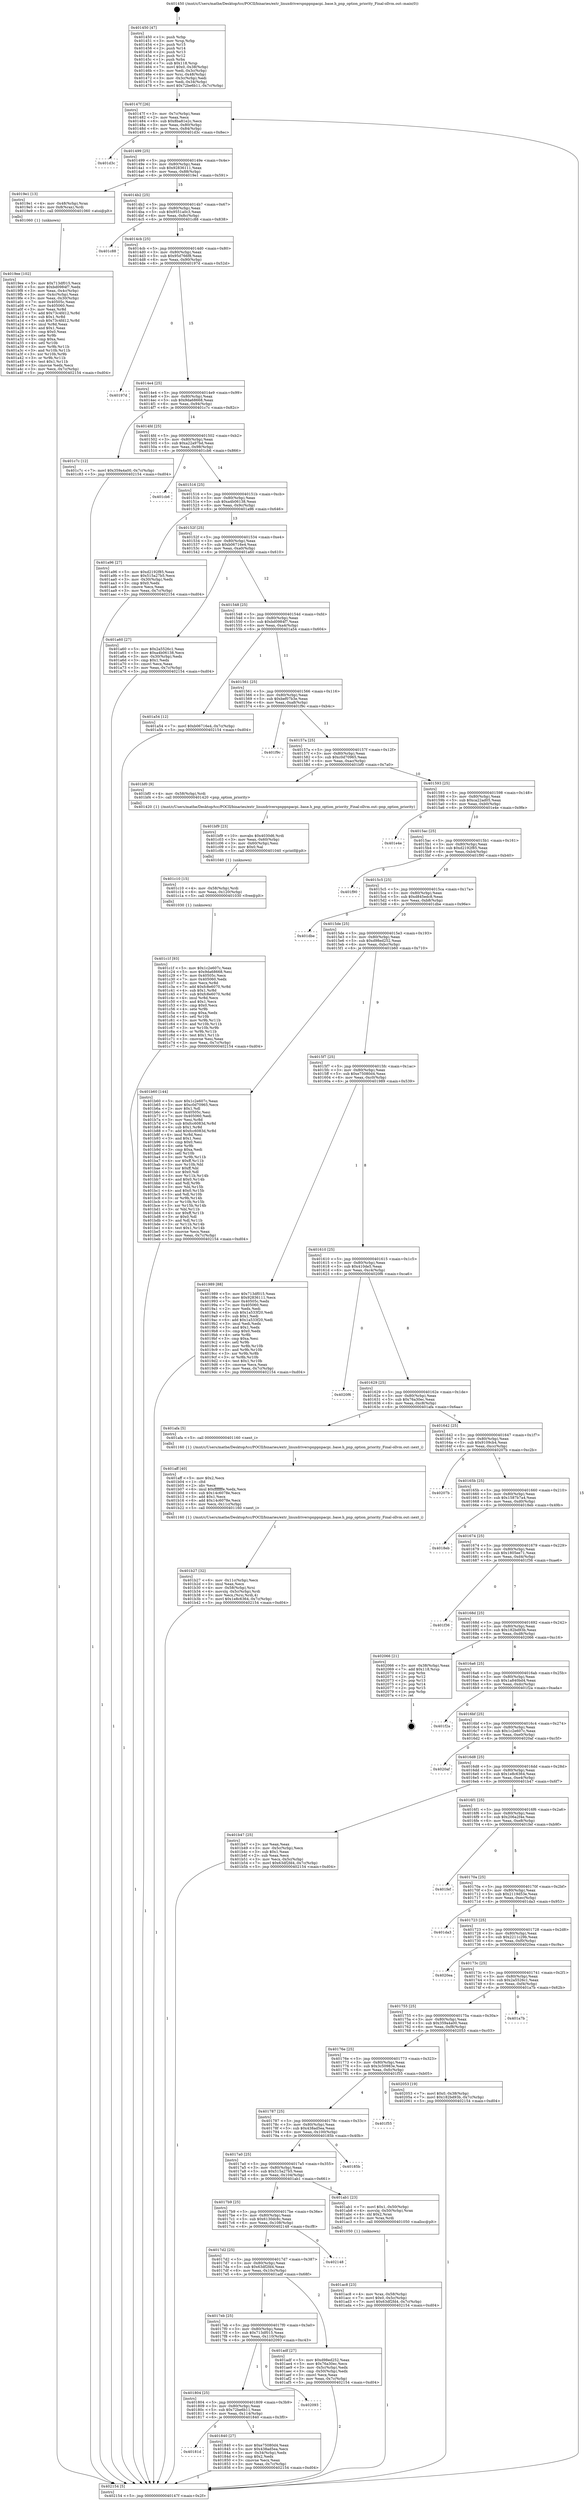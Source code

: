 digraph "0x401450" {
  label = "0x401450 (/mnt/c/Users/mathe/Desktop/tcc/POCII/binaries/extr_linuxdriverspnppnpacpi..base.h_pnp_option_priority_Final-ollvm.out::main(0))"
  labelloc = "t"
  node[shape=record]

  Entry [label="",width=0.3,height=0.3,shape=circle,fillcolor=black,style=filled]
  "0x40147f" [label="{
     0x40147f [26]\l
     | [instrs]\l
     &nbsp;&nbsp;0x40147f \<+3\>: mov -0x7c(%rbp),%eax\l
     &nbsp;&nbsp;0x401482 \<+2\>: mov %eax,%ecx\l
     &nbsp;&nbsp;0x401484 \<+6\>: sub $0x8ba81e2c,%ecx\l
     &nbsp;&nbsp;0x40148a \<+3\>: mov %eax,-0x80(%rbp)\l
     &nbsp;&nbsp;0x40148d \<+6\>: mov %ecx,-0x84(%rbp)\l
     &nbsp;&nbsp;0x401493 \<+6\>: je 0000000000401d3c \<main+0x8ec\>\l
  }"]
  "0x401d3c" [label="{
     0x401d3c\l
  }", style=dashed]
  "0x401499" [label="{
     0x401499 [25]\l
     | [instrs]\l
     &nbsp;&nbsp;0x401499 \<+5\>: jmp 000000000040149e \<main+0x4e\>\l
     &nbsp;&nbsp;0x40149e \<+3\>: mov -0x80(%rbp),%eax\l
     &nbsp;&nbsp;0x4014a1 \<+5\>: sub $0x92836111,%eax\l
     &nbsp;&nbsp;0x4014a6 \<+6\>: mov %eax,-0x88(%rbp)\l
     &nbsp;&nbsp;0x4014ac \<+6\>: je 00000000004019e1 \<main+0x591\>\l
  }"]
  Exit [label="",width=0.3,height=0.3,shape=circle,fillcolor=black,style=filled,peripheries=2]
  "0x4019e1" [label="{
     0x4019e1 [13]\l
     | [instrs]\l
     &nbsp;&nbsp;0x4019e1 \<+4\>: mov -0x48(%rbp),%rax\l
     &nbsp;&nbsp;0x4019e5 \<+4\>: mov 0x8(%rax),%rdi\l
     &nbsp;&nbsp;0x4019e9 \<+5\>: call 0000000000401060 \<atoi@plt\>\l
     | [calls]\l
     &nbsp;&nbsp;0x401060 \{1\} (unknown)\l
  }"]
  "0x4014b2" [label="{
     0x4014b2 [25]\l
     | [instrs]\l
     &nbsp;&nbsp;0x4014b2 \<+5\>: jmp 00000000004014b7 \<main+0x67\>\l
     &nbsp;&nbsp;0x4014b7 \<+3\>: mov -0x80(%rbp),%eax\l
     &nbsp;&nbsp;0x4014ba \<+5\>: sub $0x9551a0c3,%eax\l
     &nbsp;&nbsp;0x4014bf \<+6\>: mov %eax,-0x8c(%rbp)\l
     &nbsp;&nbsp;0x4014c5 \<+6\>: je 0000000000401c88 \<main+0x838\>\l
  }"]
  "0x401c1f" [label="{
     0x401c1f [93]\l
     | [instrs]\l
     &nbsp;&nbsp;0x401c1f \<+5\>: mov $0x1c2e607c,%eax\l
     &nbsp;&nbsp;0x401c24 \<+5\>: mov $0x9da68668,%esi\l
     &nbsp;&nbsp;0x401c29 \<+7\>: mov 0x40505c,%ecx\l
     &nbsp;&nbsp;0x401c30 \<+7\>: mov 0x405060,%edx\l
     &nbsp;&nbsp;0x401c37 \<+3\>: mov %ecx,%r8d\l
     &nbsp;&nbsp;0x401c3a \<+7\>: add $0xfc8e6070,%r8d\l
     &nbsp;&nbsp;0x401c41 \<+4\>: sub $0x1,%r8d\l
     &nbsp;&nbsp;0x401c45 \<+7\>: sub $0xfc8e6070,%r8d\l
     &nbsp;&nbsp;0x401c4c \<+4\>: imul %r8d,%ecx\l
     &nbsp;&nbsp;0x401c50 \<+3\>: and $0x1,%ecx\l
     &nbsp;&nbsp;0x401c53 \<+3\>: cmp $0x0,%ecx\l
     &nbsp;&nbsp;0x401c56 \<+4\>: sete %r9b\l
     &nbsp;&nbsp;0x401c5a \<+3\>: cmp $0xa,%edx\l
     &nbsp;&nbsp;0x401c5d \<+4\>: setl %r10b\l
     &nbsp;&nbsp;0x401c61 \<+3\>: mov %r9b,%r11b\l
     &nbsp;&nbsp;0x401c64 \<+3\>: and %r10b,%r11b\l
     &nbsp;&nbsp;0x401c67 \<+3\>: xor %r10b,%r9b\l
     &nbsp;&nbsp;0x401c6a \<+3\>: or %r9b,%r11b\l
     &nbsp;&nbsp;0x401c6d \<+4\>: test $0x1,%r11b\l
     &nbsp;&nbsp;0x401c71 \<+3\>: cmovne %esi,%eax\l
     &nbsp;&nbsp;0x401c74 \<+3\>: mov %eax,-0x7c(%rbp)\l
     &nbsp;&nbsp;0x401c77 \<+5\>: jmp 0000000000402154 \<main+0xd04\>\l
  }"]
  "0x401c88" [label="{
     0x401c88\l
  }", style=dashed]
  "0x4014cb" [label="{
     0x4014cb [25]\l
     | [instrs]\l
     &nbsp;&nbsp;0x4014cb \<+5\>: jmp 00000000004014d0 \<main+0x80\>\l
     &nbsp;&nbsp;0x4014d0 \<+3\>: mov -0x80(%rbp),%eax\l
     &nbsp;&nbsp;0x4014d3 \<+5\>: sub $0x95d766f8,%eax\l
     &nbsp;&nbsp;0x4014d8 \<+6\>: mov %eax,-0x90(%rbp)\l
     &nbsp;&nbsp;0x4014de \<+6\>: je 000000000040197d \<main+0x52d\>\l
  }"]
  "0x401c10" [label="{
     0x401c10 [15]\l
     | [instrs]\l
     &nbsp;&nbsp;0x401c10 \<+4\>: mov -0x58(%rbp),%rdi\l
     &nbsp;&nbsp;0x401c14 \<+6\>: mov %eax,-0x120(%rbp)\l
     &nbsp;&nbsp;0x401c1a \<+5\>: call 0000000000401030 \<free@plt\>\l
     | [calls]\l
     &nbsp;&nbsp;0x401030 \{1\} (unknown)\l
  }"]
  "0x40197d" [label="{
     0x40197d\l
  }", style=dashed]
  "0x4014e4" [label="{
     0x4014e4 [25]\l
     | [instrs]\l
     &nbsp;&nbsp;0x4014e4 \<+5\>: jmp 00000000004014e9 \<main+0x99\>\l
     &nbsp;&nbsp;0x4014e9 \<+3\>: mov -0x80(%rbp),%eax\l
     &nbsp;&nbsp;0x4014ec \<+5\>: sub $0x9da68668,%eax\l
     &nbsp;&nbsp;0x4014f1 \<+6\>: mov %eax,-0x94(%rbp)\l
     &nbsp;&nbsp;0x4014f7 \<+6\>: je 0000000000401c7c \<main+0x82c\>\l
  }"]
  "0x401bf9" [label="{
     0x401bf9 [23]\l
     | [instrs]\l
     &nbsp;&nbsp;0x401bf9 \<+10\>: movabs $0x4030d6,%rdi\l
     &nbsp;&nbsp;0x401c03 \<+3\>: mov %eax,-0x60(%rbp)\l
     &nbsp;&nbsp;0x401c06 \<+3\>: mov -0x60(%rbp),%esi\l
     &nbsp;&nbsp;0x401c09 \<+2\>: mov $0x0,%al\l
     &nbsp;&nbsp;0x401c0b \<+5\>: call 0000000000401040 \<printf@plt\>\l
     | [calls]\l
     &nbsp;&nbsp;0x401040 \{1\} (unknown)\l
  }"]
  "0x401c7c" [label="{
     0x401c7c [12]\l
     | [instrs]\l
     &nbsp;&nbsp;0x401c7c \<+7\>: movl $0x359a4a00,-0x7c(%rbp)\l
     &nbsp;&nbsp;0x401c83 \<+5\>: jmp 0000000000402154 \<main+0xd04\>\l
  }"]
  "0x4014fd" [label="{
     0x4014fd [25]\l
     | [instrs]\l
     &nbsp;&nbsp;0x4014fd \<+5\>: jmp 0000000000401502 \<main+0xb2\>\l
     &nbsp;&nbsp;0x401502 \<+3\>: mov -0x80(%rbp),%eax\l
     &nbsp;&nbsp;0x401505 \<+5\>: sub $0xa22a97bd,%eax\l
     &nbsp;&nbsp;0x40150a \<+6\>: mov %eax,-0x98(%rbp)\l
     &nbsp;&nbsp;0x401510 \<+6\>: je 0000000000401cb6 \<main+0x866\>\l
  }"]
  "0x401b27" [label="{
     0x401b27 [32]\l
     | [instrs]\l
     &nbsp;&nbsp;0x401b27 \<+6\>: mov -0x11c(%rbp),%ecx\l
     &nbsp;&nbsp;0x401b2d \<+3\>: imul %eax,%ecx\l
     &nbsp;&nbsp;0x401b30 \<+4\>: mov -0x58(%rbp),%rsi\l
     &nbsp;&nbsp;0x401b34 \<+4\>: movslq -0x5c(%rbp),%rdi\l
     &nbsp;&nbsp;0x401b38 \<+3\>: mov %ecx,(%rsi,%rdi,4)\l
     &nbsp;&nbsp;0x401b3b \<+7\>: movl $0x1e8c6364,-0x7c(%rbp)\l
     &nbsp;&nbsp;0x401b42 \<+5\>: jmp 0000000000402154 \<main+0xd04\>\l
  }"]
  "0x401cb6" [label="{
     0x401cb6\l
  }", style=dashed]
  "0x401516" [label="{
     0x401516 [25]\l
     | [instrs]\l
     &nbsp;&nbsp;0x401516 \<+5\>: jmp 000000000040151b \<main+0xcb\>\l
     &nbsp;&nbsp;0x40151b \<+3\>: mov -0x80(%rbp),%eax\l
     &nbsp;&nbsp;0x40151e \<+5\>: sub $0xa4b06138,%eax\l
     &nbsp;&nbsp;0x401523 \<+6\>: mov %eax,-0x9c(%rbp)\l
     &nbsp;&nbsp;0x401529 \<+6\>: je 0000000000401a96 \<main+0x646\>\l
  }"]
  "0x401aff" [label="{
     0x401aff [40]\l
     | [instrs]\l
     &nbsp;&nbsp;0x401aff \<+5\>: mov $0x2,%ecx\l
     &nbsp;&nbsp;0x401b04 \<+1\>: cltd\l
     &nbsp;&nbsp;0x401b05 \<+2\>: idiv %ecx\l
     &nbsp;&nbsp;0x401b07 \<+6\>: imul $0xfffffffe,%edx,%ecx\l
     &nbsp;&nbsp;0x401b0d \<+6\>: sub $0x14c6078e,%ecx\l
     &nbsp;&nbsp;0x401b13 \<+3\>: add $0x1,%ecx\l
     &nbsp;&nbsp;0x401b16 \<+6\>: add $0x14c6078e,%ecx\l
     &nbsp;&nbsp;0x401b1c \<+6\>: mov %ecx,-0x11c(%rbp)\l
     &nbsp;&nbsp;0x401b22 \<+5\>: call 0000000000401160 \<next_i\>\l
     | [calls]\l
     &nbsp;&nbsp;0x401160 \{1\} (/mnt/c/Users/mathe/Desktop/tcc/POCII/binaries/extr_linuxdriverspnppnpacpi..base.h_pnp_option_priority_Final-ollvm.out::next_i)\l
  }"]
  "0x401a96" [label="{
     0x401a96 [27]\l
     | [instrs]\l
     &nbsp;&nbsp;0x401a96 \<+5\>: mov $0xd2192f85,%eax\l
     &nbsp;&nbsp;0x401a9b \<+5\>: mov $0x515a27b5,%ecx\l
     &nbsp;&nbsp;0x401aa0 \<+3\>: mov -0x30(%rbp),%edx\l
     &nbsp;&nbsp;0x401aa3 \<+3\>: cmp $0x0,%edx\l
     &nbsp;&nbsp;0x401aa6 \<+3\>: cmove %ecx,%eax\l
     &nbsp;&nbsp;0x401aa9 \<+3\>: mov %eax,-0x7c(%rbp)\l
     &nbsp;&nbsp;0x401aac \<+5\>: jmp 0000000000402154 \<main+0xd04\>\l
  }"]
  "0x40152f" [label="{
     0x40152f [25]\l
     | [instrs]\l
     &nbsp;&nbsp;0x40152f \<+5\>: jmp 0000000000401534 \<main+0xe4\>\l
     &nbsp;&nbsp;0x401534 \<+3\>: mov -0x80(%rbp),%eax\l
     &nbsp;&nbsp;0x401537 \<+5\>: sub $0xb06716e4,%eax\l
     &nbsp;&nbsp;0x40153c \<+6\>: mov %eax,-0xa0(%rbp)\l
     &nbsp;&nbsp;0x401542 \<+6\>: je 0000000000401a60 \<main+0x610\>\l
  }"]
  "0x401ac8" [label="{
     0x401ac8 [23]\l
     | [instrs]\l
     &nbsp;&nbsp;0x401ac8 \<+4\>: mov %rax,-0x58(%rbp)\l
     &nbsp;&nbsp;0x401acc \<+7\>: movl $0x0,-0x5c(%rbp)\l
     &nbsp;&nbsp;0x401ad3 \<+7\>: movl $0x63df2fd4,-0x7c(%rbp)\l
     &nbsp;&nbsp;0x401ada \<+5\>: jmp 0000000000402154 \<main+0xd04\>\l
  }"]
  "0x401a60" [label="{
     0x401a60 [27]\l
     | [instrs]\l
     &nbsp;&nbsp;0x401a60 \<+5\>: mov $0x2a5526c1,%eax\l
     &nbsp;&nbsp;0x401a65 \<+5\>: mov $0xa4b06138,%ecx\l
     &nbsp;&nbsp;0x401a6a \<+3\>: mov -0x30(%rbp),%edx\l
     &nbsp;&nbsp;0x401a6d \<+3\>: cmp $0x1,%edx\l
     &nbsp;&nbsp;0x401a70 \<+3\>: cmovl %ecx,%eax\l
     &nbsp;&nbsp;0x401a73 \<+3\>: mov %eax,-0x7c(%rbp)\l
     &nbsp;&nbsp;0x401a76 \<+5\>: jmp 0000000000402154 \<main+0xd04\>\l
  }"]
  "0x401548" [label="{
     0x401548 [25]\l
     | [instrs]\l
     &nbsp;&nbsp;0x401548 \<+5\>: jmp 000000000040154d \<main+0xfd\>\l
     &nbsp;&nbsp;0x40154d \<+3\>: mov -0x80(%rbp),%eax\l
     &nbsp;&nbsp;0x401550 \<+5\>: sub $0xbd0984f7,%eax\l
     &nbsp;&nbsp;0x401555 \<+6\>: mov %eax,-0xa4(%rbp)\l
     &nbsp;&nbsp;0x40155b \<+6\>: je 0000000000401a54 \<main+0x604\>\l
  }"]
  "0x4019ee" [label="{
     0x4019ee [102]\l
     | [instrs]\l
     &nbsp;&nbsp;0x4019ee \<+5\>: mov $0x713df015,%ecx\l
     &nbsp;&nbsp;0x4019f3 \<+5\>: mov $0xbd0984f7,%edx\l
     &nbsp;&nbsp;0x4019f8 \<+3\>: mov %eax,-0x4c(%rbp)\l
     &nbsp;&nbsp;0x4019fb \<+3\>: mov -0x4c(%rbp),%eax\l
     &nbsp;&nbsp;0x4019fe \<+3\>: mov %eax,-0x30(%rbp)\l
     &nbsp;&nbsp;0x401a01 \<+7\>: mov 0x40505c,%eax\l
     &nbsp;&nbsp;0x401a08 \<+7\>: mov 0x405060,%esi\l
     &nbsp;&nbsp;0x401a0f \<+3\>: mov %eax,%r8d\l
     &nbsp;&nbsp;0x401a12 \<+7\>: add $0x73c4fd12,%r8d\l
     &nbsp;&nbsp;0x401a19 \<+4\>: sub $0x1,%r8d\l
     &nbsp;&nbsp;0x401a1d \<+7\>: sub $0x73c4fd12,%r8d\l
     &nbsp;&nbsp;0x401a24 \<+4\>: imul %r8d,%eax\l
     &nbsp;&nbsp;0x401a28 \<+3\>: and $0x1,%eax\l
     &nbsp;&nbsp;0x401a2b \<+3\>: cmp $0x0,%eax\l
     &nbsp;&nbsp;0x401a2e \<+4\>: sete %r9b\l
     &nbsp;&nbsp;0x401a32 \<+3\>: cmp $0xa,%esi\l
     &nbsp;&nbsp;0x401a35 \<+4\>: setl %r10b\l
     &nbsp;&nbsp;0x401a39 \<+3\>: mov %r9b,%r11b\l
     &nbsp;&nbsp;0x401a3c \<+3\>: and %r10b,%r11b\l
     &nbsp;&nbsp;0x401a3f \<+3\>: xor %r10b,%r9b\l
     &nbsp;&nbsp;0x401a42 \<+3\>: or %r9b,%r11b\l
     &nbsp;&nbsp;0x401a45 \<+4\>: test $0x1,%r11b\l
     &nbsp;&nbsp;0x401a49 \<+3\>: cmovne %edx,%ecx\l
     &nbsp;&nbsp;0x401a4c \<+3\>: mov %ecx,-0x7c(%rbp)\l
     &nbsp;&nbsp;0x401a4f \<+5\>: jmp 0000000000402154 \<main+0xd04\>\l
  }"]
  "0x401a54" [label="{
     0x401a54 [12]\l
     | [instrs]\l
     &nbsp;&nbsp;0x401a54 \<+7\>: movl $0xb06716e4,-0x7c(%rbp)\l
     &nbsp;&nbsp;0x401a5b \<+5\>: jmp 0000000000402154 \<main+0xd04\>\l
  }"]
  "0x401561" [label="{
     0x401561 [25]\l
     | [instrs]\l
     &nbsp;&nbsp;0x401561 \<+5\>: jmp 0000000000401566 \<main+0x116\>\l
     &nbsp;&nbsp;0x401566 \<+3\>: mov -0x80(%rbp),%eax\l
     &nbsp;&nbsp;0x401569 \<+5\>: sub $0xbef07b3e,%eax\l
     &nbsp;&nbsp;0x40156e \<+6\>: mov %eax,-0xa8(%rbp)\l
     &nbsp;&nbsp;0x401574 \<+6\>: je 0000000000401f9c \<main+0xb4c\>\l
  }"]
  "0x401450" [label="{
     0x401450 [47]\l
     | [instrs]\l
     &nbsp;&nbsp;0x401450 \<+1\>: push %rbp\l
     &nbsp;&nbsp;0x401451 \<+3\>: mov %rsp,%rbp\l
     &nbsp;&nbsp;0x401454 \<+2\>: push %r15\l
     &nbsp;&nbsp;0x401456 \<+2\>: push %r14\l
     &nbsp;&nbsp;0x401458 \<+2\>: push %r13\l
     &nbsp;&nbsp;0x40145a \<+2\>: push %r12\l
     &nbsp;&nbsp;0x40145c \<+1\>: push %rbx\l
     &nbsp;&nbsp;0x40145d \<+7\>: sub $0x118,%rsp\l
     &nbsp;&nbsp;0x401464 \<+7\>: movl $0x0,-0x38(%rbp)\l
     &nbsp;&nbsp;0x40146b \<+3\>: mov %edi,-0x3c(%rbp)\l
     &nbsp;&nbsp;0x40146e \<+4\>: mov %rsi,-0x48(%rbp)\l
     &nbsp;&nbsp;0x401472 \<+3\>: mov -0x3c(%rbp),%edi\l
     &nbsp;&nbsp;0x401475 \<+3\>: mov %edi,-0x34(%rbp)\l
     &nbsp;&nbsp;0x401478 \<+7\>: movl $0x72be6b11,-0x7c(%rbp)\l
  }"]
  "0x401f9c" [label="{
     0x401f9c\l
  }", style=dashed]
  "0x40157a" [label="{
     0x40157a [25]\l
     | [instrs]\l
     &nbsp;&nbsp;0x40157a \<+5\>: jmp 000000000040157f \<main+0x12f\>\l
     &nbsp;&nbsp;0x40157f \<+3\>: mov -0x80(%rbp),%eax\l
     &nbsp;&nbsp;0x401582 \<+5\>: sub $0xc0d70965,%eax\l
     &nbsp;&nbsp;0x401587 \<+6\>: mov %eax,-0xac(%rbp)\l
     &nbsp;&nbsp;0x40158d \<+6\>: je 0000000000401bf0 \<main+0x7a0\>\l
  }"]
  "0x402154" [label="{
     0x402154 [5]\l
     | [instrs]\l
     &nbsp;&nbsp;0x402154 \<+5\>: jmp 000000000040147f \<main+0x2f\>\l
  }"]
  "0x401bf0" [label="{
     0x401bf0 [9]\l
     | [instrs]\l
     &nbsp;&nbsp;0x401bf0 \<+4\>: mov -0x58(%rbp),%rdi\l
     &nbsp;&nbsp;0x401bf4 \<+5\>: call 0000000000401420 \<pnp_option_priority\>\l
     | [calls]\l
     &nbsp;&nbsp;0x401420 \{1\} (/mnt/c/Users/mathe/Desktop/tcc/POCII/binaries/extr_linuxdriverspnppnpacpi..base.h_pnp_option_priority_Final-ollvm.out::pnp_option_priority)\l
  }"]
  "0x401593" [label="{
     0x401593 [25]\l
     | [instrs]\l
     &nbsp;&nbsp;0x401593 \<+5\>: jmp 0000000000401598 \<main+0x148\>\l
     &nbsp;&nbsp;0x401598 \<+3\>: mov -0x80(%rbp),%eax\l
     &nbsp;&nbsp;0x40159b \<+5\>: sub $0xca22ad05,%eax\l
     &nbsp;&nbsp;0x4015a0 \<+6\>: mov %eax,-0xb0(%rbp)\l
     &nbsp;&nbsp;0x4015a6 \<+6\>: je 0000000000401e4e \<main+0x9fe\>\l
  }"]
  "0x40181d" [label="{
     0x40181d\l
  }", style=dashed]
  "0x401e4e" [label="{
     0x401e4e\l
  }", style=dashed]
  "0x4015ac" [label="{
     0x4015ac [25]\l
     | [instrs]\l
     &nbsp;&nbsp;0x4015ac \<+5\>: jmp 00000000004015b1 \<main+0x161\>\l
     &nbsp;&nbsp;0x4015b1 \<+3\>: mov -0x80(%rbp),%eax\l
     &nbsp;&nbsp;0x4015b4 \<+5\>: sub $0xd2192f85,%eax\l
     &nbsp;&nbsp;0x4015b9 \<+6\>: mov %eax,-0xb4(%rbp)\l
     &nbsp;&nbsp;0x4015bf \<+6\>: je 0000000000401f90 \<main+0xb40\>\l
  }"]
  "0x401840" [label="{
     0x401840 [27]\l
     | [instrs]\l
     &nbsp;&nbsp;0x401840 \<+5\>: mov $0xe75080d4,%eax\l
     &nbsp;&nbsp;0x401845 \<+5\>: mov $0x438ad5ea,%ecx\l
     &nbsp;&nbsp;0x40184a \<+3\>: mov -0x34(%rbp),%edx\l
     &nbsp;&nbsp;0x40184d \<+3\>: cmp $0x2,%edx\l
     &nbsp;&nbsp;0x401850 \<+3\>: cmovne %ecx,%eax\l
     &nbsp;&nbsp;0x401853 \<+3\>: mov %eax,-0x7c(%rbp)\l
     &nbsp;&nbsp;0x401856 \<+5\>: jmp 0000000000402154 \<main+0xd04\>\l
  }"]
  "0x401f90" [label="{
     0x401f90\l
  }", style=dashed]
  "0x4015c5" [label="{
     0x4015c5 [25]\l
     | [instrs]\l
     &nbsp;&nbsp;0x4015c5 \<+5\>: jmp 00000000004015ca \<main+0x17a\>\l
     &nbsp;&nbsp;0x4015ca \<+3\>: mov -0x80(%rbp),%eax\l
     &nbsp;&nbsp;0x4015cd \<+5\>: sub $0xd845edc8,%eax\l
     &nbsp;&nbsp;0x4015d2 \<+6\>: mov %eax,-0xb8(%rbp)\l
     &nbsp;&nbsp;0x4015d8 \<+6\>: je 0000000000401dbe \<main+0x96e\>\l
  }"]
  "0x401804" [label="{
     0x401804 [25]\l
     | [instrs]\l
     &nbsp;&nbsp;0x401804 \<+5\>: jmp 0000000000401809 \<main+0x3b9\>\l
     &nbsp;&nbsp;0x401809 \<+3\>: mov -0x80(%rbp),%eax\l
     &nbsp;&nbsp;0x40180c \<+5\>: sub $0x72be6b11,%eax\l
     &nbsp;&nbsp;0x401811 \<+6\>: mov %eax,-0x114(%rbp)\l
     &nbsp;&nbsp;0x401817 \<+6\>: je 0000000000401840 \<main+0x3f0\>\l
  }"]
  "0x401dbe" [label="{
     0x401dbe\l
  }", style=dashed]
  "0x4015de" [label="{
     0x4015de [25]\l
     | [instrs]\l
     &nbsp;&nbsp;0x4015de \<+5\>: jmp 00000000004015e3 \<main+0x193\>\l
     &nbsp;&nbsp;0x4015e3 \<+3\>: mov -0x80(%rbp),%eax\l
     &nbsp;&nbsp;0x4015e6 \<+5\>: sub $0xd98ed252,%eax\l
     &nbsp;&nbsp;0x4015eb \<+6\>: mov %eax,-0xbc(%rbp)\l
     &nbsp;&nbsp;0x4015f1 \<+6\>: je 0000000000401b60 \<main+0x710\>\l
  }"]
  "0x402093" [label="{
     0x402093\l
  }", style=dashed]
  "0x401b60" [label="{
     0x401b60 [144]\l
     | [instrs]\l
     &nbsp;&nbsp;0x401b60 \<+5\>: mov $0x1c2e607c,%eax\l
     &nbsp;&nbsp;0x401b65 \<+5\>: mov $0xc0d70965,%ecx\l
     &nbsp;&nbsp;0x401b6a \<+2\>: mov $0x1,%dl\l
     &nbsp;&nbsp;0x401b6c \<+7\>: mov 0x40505c,%esi\l
     &nbsp;&nbsp;0x401b73 \<+7\>: mov 0x405060,%edi\l
     &nbsp;&nbsp;0x401b7a \<+3\>: mov %esi,%r8d\l
     &nbsp;&nbsp;0x401b7d \<+7\>: sub $0xfcc6083d,%r8d\l
     &nbsp;&nbsp;0x401b84 \<+4\>: sub $0x1,%r8d\l
     &nbsp;&nbsp;0x401b88 \<+7\>: add $0xfcc6083d,%r8d\l
     &nbsp;&nbsp;0x401b8f \<+4\>: imul %r8d,%esi\l
     &nbsp;&nbsp;0x401b93 \<+3\>: and $0x1,%esi\l
     &nbsp;&nbsp;0x401b96 \<+3\>: cmp $0x0,%esi\l
     &nbsp;&nbsp;0x401b99 \<+4\>: sete %r9b\l
     &nbsp;&nbsp;0x401b9d \<+3\>: cmp $0xa,%edi\l
     &nbsp;&nbsp;0x401ba0 \<+4\>: setl %r10b\l
     &nbsp;&nbsp;0x401ba4 \<+3\>: mov %r9b,%r11b\l
     &nbsp;&nbsp;0x401ba7 \<+4\>: xor $0xff,%r11b\l
     &nbsp;&nbsp;0x401bab \<+3\>: mov %r10b,%bl\l
     &nbsp;&nbsp;0x401bae \<+3\>: xor $0xff,%bl\l
     &nbsp;&nbsp;0x401bb1 \<+3\>: xor $0x0,%dl\l
     &nbsp;&nbsp;0x401bb4 \<+3\>: mov %r11b,%r14b\l
     &nbsp;&nbsp;0x401bb7 \<+4\>: and $0x0,%r14b\l
     &nbsp;&nbsp;0x401bbb \<+3\>: and %dl,%r9b\l
     &nbsp;&nbsp;0x401bbe \<+3\>: mov %bl,%r15b\l
     &nbsp;&nbsp;0x401bc1 \<+4\>: and $0x0,%r15b\l
     &nbsp;&nbsp;0x401bc5 \<+3\>: and %dl,%r10b\l
     &nbsp;&nbsp;0x401bc8 \<+3\>: or %r9b,%r14b\l
     &nbsp;&nbsp;0x401bcb \<+3\>: or %r10b,%r15b\l
     &nbsp;&nbsp;0x401bce \<+3\>: xor %r15b,%r14b\l
     &nbsp;&nbsp;0x401bd1 \<+3\>: or %bl,%r11b\l
     &nbsp;&nbsp;0x401bd4 \<+4\>: xor $0xff,%r11b\l
     &nbsp;&nbsp;0x401bd8 \<+3\>: or $0x0,%dl\l
     &nbsp;&nbsp;0x401bdb \<+3\>: and %dl,%r11b\l
     &nbsp;&nbsp;0x401bde \<+3\>: or %r11b,%r14b\l
     &nbsp;&nbsp;0x401be1 \<+4\>: test $0x1,%r14b\l
     &nbsp;&nbsp;0x401be5 \<+3\>: cmovne %ecx,%eax\l
     &nbsp;&nbsp;0x401be8 \<+3\>: mov %eax,-0x7c(%rbp)\l
     &nbsp;&nbsp;0x401beb \<+5\>: jmp 0000000000402154 \<main+0xd04\>\l
  }"]
  "0x4015f7" [label="{
     0x4015f7 [25]\l
     | [instrs]\l
     &nbsp;&nbsp;0x4015f7 \<+5\>: jmp 00000000004015fc \<main+0x1ac\>\l
     &nbsp;&nbsp;0x4015fc \<+3\>: mov -0x80(%rbp),%eax\l
     &nbsp;&nbsp;0x4015ff \<+5\>: sub $0xe75080d4,%eax\l
     &nbsp;&nbsp;0x401604 \<+6\>: mov %eax,-0xc0(%rbp)\l
     &nbsp;&nbsp;0x40160a \<+6\>: je 0000000000401989 \<main+0x539\>\l
  }"]
  "0x4017eb" [label="{
     0x4017eb [25]\l
     | [instrs]\l
     &nbsp;&nbsp;0x4017eb \<+5\>: jmp 00000000004017f0 \<main+0x3a0\>\l
     &nbsp;&nbsp;0x4017f0 \<+3\>: mov -0x80(%rbp),%eax\l
     &nbsp;&nbsp;0x4017f3 \<+5\>: sub $0x713df015,%eax\l
     &nbsp;&nbsp;0x4017f8 \<+6\>: mov %eax,-0x110(%rbp)\l
     &nbsp;&nbsp;0x4017fe \<+6\>: je 0000000000402093 \<main+0xc43\>\l
  }"]
  "0x401989" [label="{
     0x401989 [88]\l
     | [instrs]\l
     &nbsp;&nbsp;0x401989 \<+5\>: mov $0x713df015,%eax\l
     &nbsp;&nbsp;0x40198e \<+5\>: mov $0x92836111,%ecx\l
     &nbsp;&nbsp;0x401993 \<+7\>: mov 0x40505c,%edx\l
     &nbsp;&nbsp;0x40199a \<+7\>: mov 0x405060,%esi\l
     &nbsp;&nbsp;0x4019a1 \<+2\>: mov %edx,%edi\l
     &nbsp;&nbsp;0x4019a3 \<+6\>: sub $0x1a533f20,%edi\l
     &nbsp;&nbsp;0x4019a9 \<+3\>: sub $0x1,%edi\l
     &nbsp;&nbsp;0x4019ac \<+6\>: add $0x1a533f20,%edi\l
     &nbsp;&nbsp;0x4019b2 \<+3\>: imul %edi,%edx\l
     &nbsp;&nbsp;0x4019b5 \<+3\>: and $0x1,%edx\l
     &nbsp;&nbsp;0x4019b8 \<+3\>: cmp $0x0,%edx\l
     &nbsp;&nbsp;0x4019bb \<+4\>: sete %r8b\l
     &nbsp;&nbsp;0x4019bf \<+3\>: cmp $0xa,%esi\l
     &nbsp;&nbsp;0x4019c2 \<+4\>: setl %r9b\l
     &nbsp;&nbsp;0x4019c6 \<+3\>: mov %r8b,%r10b\l
     &nbsp;&nbsp;0x4019c9 \<+3\>: and %r9b,%r10b\l
     &nbsp;&nbsp;0x4019cc \<+3\>: xor %r9b,%r8b\l
     &nbsp;&nbsp;0x4019cf \<+3\>: or %r8b,%r10b\l
     &nbsp;&nbsp;0x4019d2 \<+4\>: test $0x1,%r10b\l
     &nbsp;&nbsp;0x4019d6 \<+3\>: cmovne %ecx,%eax\l
     &nbsp;&nbsp;0x4019d9 \<+3\>: mov %eax,-0x7c(%rbp)\l
     &nbsp;&nbsp;0x4019dc \<+5\>: jmp 0000000000402154 \<main+0xd04\>\l
  }"]
  "0x401610" [label="{
     0x401610 [25]\l
     | [instrs]\l
     &nbsp;&nbsp;0x401610 \<+5\>: jmp 0000000000401615 \<main+0x1c5\>\l
     &nbsp;&nbsp;0x401615 \<+3\>: mov -0x80(%rbp),%eax\l
     &nbsp;&nbsp;0x401618 \<+5\>: sub $0x410de5,%eax\l
     &nbsp;&nbsp;0x40161d \<+6\>: mov %eax,-0xc4(%rbp)\l
     &nbsp;&nbsp;0x401623 \<+6\>: je 00000000004020f6 \<main+0xca6\>\l
  }"]
  "0x401adf" [label="{
     0x401adf [27]\l
     | [instrs]\l
     &nbsp;&nbsp;0x401adf \<+5\>: mov $0xd98ed252,%eax\l
     &nbsp;&nbsp;0x401ae4 \<+5\>: mov $0x76a30ec,%ecx\l
     &nbsp;&nbsp;0x401ae9 \<+3\>: mov -0x5c(%rbp),%edx\l
     &nbsp;&nbsp;0x401aec \<+3\>: cmp -0x50(%rbp),%edx\l
     &nbsp;&nbsp;0x401aef \<+3\>: cmovl %ecx,%eax\l
     &nbsp;&nbsp;0x401af2 \<+3\>: mov %eax,-0x7c(%rbp)\l
     &nbsp;&nbsp;0x401af5 \<+5\>: jmp 0000000000402154 \<main+0xd04\>\l
  }"]
  "0x4020f6" [label="{
     0x4020f6\l
  }", style=dashed]
  "0x401629" [label="{
     0x401629 [25]\l
     | [instrs]\l
     &nbsp;&nbsp;0x401629 \<+5\>: jmp 000000000040162e \<main+0x1de\>\l
     &nbsp;&nbsp;0x40162e \<+3\>: mov -0x80(%rbp),%eax\l
     &nbsp;&nbsp;0x401631 \<+5\>: sub $0x76a30ec,%eax\l
     &nbsp;&nbsp;0x401636 \<+6\>: mov %eax,-0xc8(%rbp)\l
     &nbsp;&nbsp;0x40163c \<+6\>: je 0000000000401afa \<main+0x6aa\>\l
  }"]
  "0x4017d2" [label="{
     0x4017d2 [25]\l
     | [instrs]\l
     &nbsp;&nbsp;0x4017d2 \<+5\>: jmp 00000000004017d7 \<main+0x387\>\l
     &nbsp;&nbsp;0x4017d7 \<+3\>: mov -0x80(%rbp),%eax\l
     &nbsp;&nbsp;0x4017da \<+5\>: sub $0x63df2fd4,%eax\l
     &nbsp;&nbsp;0x4017df \<+6\>: mov %eax,-0x10c(%rbp)\l
     &nbsp;&nbsp;0x4017e5 \<+6\>: je 0000000000401adf \<main+0x68f\>\l
  }"]
  "0x401afa" [label="{
     0x401afa [5]\l
     | [instrs]\l
     &nbsp;&nbsp;0x401afa \<+5\>: call 0000000000401160 \<next_i\>\l
     | [calls]\l
     &nbsp;&nbsp;0x401160 \{1\} (/mnt/c/Users/mathe/Desktop/tcc/POCII/binaries/extr_linuxdriverspnppnpacpi..base.h_pnp_option_priority_Final-ollvm.out::next_i)\l
  }"]
  "0x401642" [label="{
     0x401642 [25]\l
     | [instrs]\l
     &nbsp;&nbsp;0x401642 \<+5\>: jmp 0000000000401647 \<main+0x1f7\>\l
     &nbsp;&nbsp;0x401647 \<+3\>: mov -0x80(%rbp),%eax\l
     &nbsp;&nbsp;0x40164a \<+5\>: sub $0x9109cb4,%eax\l
     &nbsp;&nbsp;0x40164f \<+6\>: mov %eax,-0xcc(%rbp)\l
     &nbsp;&nbsp;0x401655 \<+6\>: je 000000000040207b \<main+0xc2b\>\l
  }"]
  "0x402148" [label="{
     0x402148\l
  }", style=dashed]
  "0x40207b" [label="{
     0x40207b\l
  }", style=dashed]
  "0x40165b" [label="{
     0x40165b [25]\l
     | [instrs]\l
     &nbsp;&nbsp;0x40165b \<+5\>: jmp 0000000000401660 \<main+0x210\>\l
     &nbsp;&nbsp;0x401660 \<+3\>: mov -0x80(%rbp),%eax\l
     &nbsp;&nbsp;0x401663 \<+5\>: sub $0x1587b7a4,%eax\l
     &nbsp;&nbsp;0x401668 \<+6\>: mov %eax,-0xd0(%rbp)\l
     &nbsp;&nbsp;0x40166e \<+6\>: je 00000000004018eb \<main+0x49b\>\l
  }"]
  "0x4017b9" [label="{
     0x4017b9 [25]\l
     | [instrs]\l
     &nbsp;&nbsp;0x4017b9 \<+5\>: jmp 00000000004017be \<main+0x36e\>\l
     &nbsp;&nbsp;0x4017be \<+3\>: mov -0x80(%rbp),%eax\l
     &nbsp;&nbsp;0x4017c1 \<+5\>: sub $0x6130dc8c,%eax\l
     &nbsp;&nbsp;0x4017c6 \<+6\>: mov %eax,-0x108(%rbp)\l
     &nbsp;&nbsp;0x4017cc \<+6\>: je 0000000000402148 \<main+0xcf8\>\l
  }"]
  "0x4018eb" [label="{
     0x4018eb\l
  }", style=dashed]
  "0x401674" [label="{
     0x401674 [25]\l
     | [instrs]\l
     &nbsp;&nbsp;0x401674 \<+5\>: jmp 0000000000401679 \<main+0x229\>\l
     &nbsp;&nbsp;0x401679 \<+3\>: mov -0x80(%rbp),%eax\l
     &nbsp;&nbsp;0x40167c \<+5\>: sub $0x1805ee71,%eax\l
     &nbsp;&nbsp;0x401681 \<+6\>: mov %eax,-0xd4(%rbp)\l
     &nbsp;&nbsp;0x401687 \<+6\>: je 0000000000401f36 \<main+0xae6\>\l
  }"]
  "0x401ab1" [label="{
     0x401ab1 [23]\l
     | [instrs]\l
     &nbsp;&nbsp;0x401ab1 \<+7\>: movl $0x1,-0x50(%rbp)\l
     &nbsp;&nbsp;0x401ab8 \<+4\>: movslq -0x50(%rbp),%rax\l
     &nbsp;&nbsp;0x401abc \<+4\>: shl $0x2,%rax\l
     &nbsp;&nbsp;0x401ac0 \<+3\>: mov %rax,%rdi\l
     &nbsp;&nbsp;0x401ac3 \<+5\>: call 0000000000401050 \<malloc@plt\>\l
     | [calls]\l
     &nbsp;&nbsp;0x401050 \{1\} (unknown)\l
  }"]
  "0x401f36" [label="{
     0x401f36\l
  }", style=dashed]
  "0x40168d" [label="{
     0x40168d [25]\l
     | [instrs]\l
     &nbsp;&nbsp;0x40168d \<+5\>: jmp 0000000000401692 \<main+0x242\>\l
     &nbsp;&nbsp;0x401692 \<+3\>: mov -0x80(%rbp),%eax\l
     &nbsp;&nbsp;0x401695 \<+5\>: sub $0x182bd93b,%eax\l
     &nbsp;&nbsp;0x40169a \<+6\>: mov %eax,-0xd8(%rbp)\l
     &nbsp;&nbsp;0x4016a0 \<+6\>: je 0000000000402066 \<main+0xc16\>\l
  }"]
  "0x4017a0" [label="{
     0x4017a0 [25]\l
     | [instrs]\l
     &nbsp;&nbsp;0x4017a0 \<+5\>: jmp 00000000004017a5 \<main+0x355\>\l
     &nbsp;&nbsp;0x4017a5 \<+3\>: mov -0x80(%rbp),%eax\l
     &nbsp;&nbsp;0x4017a8 \<+5\>: sub $0x515a27b5,%eax\l
     &nbsp;&nbsp;0x4017ad \<+6\>: mov %eax,-0x104(%rbp)\l
     &nbsp;&nbsp;0x4017b3 \<+6\>: je 0000000000401ab1 \<main+0x661\>\l
  }"]
  "0x402066" [label="{
     0x402066 [21]\l
     | [instrs]\l
     &nbsp;&nbsp;0x402066 \<+3\>: mov -0x38(%rbp),%eax\l
     &nbsp;&nbsp;0x402069 \<+7\>: add $0x118,%rsp\l
     &nbsp;&nbsp;0x402070 \<+1\>: pop %rbx\l
     &nbsp;&nbsp;0x402071 \<+2\>: pop %r12\l
     &nbsp;&nbsp;0x402073 \<+2\>: pop %r13\l
     &nbsp;&nbsp;0x402075 \<+2\>: pop %r14\l
     &nbsp;&nbsp;0x402077 \<+2\>: pop %r15\l
     &nbsp;&nbsp;0x402079 \<+1\>: pop %rbp\l
     &nbsp;&nbsp;0x40207a \<+1\>: ret\l
  }"]
  "0x4016a6" [label="{
     0x4016a6 [25]\l
     | [instrs]\l
     &nbsp;&nbsp;0x4016a6 \<+5\>: jmp 00000000004016ab \<main+0x25b\>\l
     &nbsp;&nbsp;0x4016ab \<+3\>: mov -0x80(%rbp),%eax\l
     &nbsp;&nbsp;0x4016ae \<+5\>: sub $0x1a840bd4,%eax\l
     &nbsp;&nbsp;0x4016b3 \<+6\>: mov %eax,-0xdc(%rbp)\l
     &nbsp;&nbsp;0x4016b9 \<+6\>: je 0000000000401f2a \<main+0xada\>\l
  }"]
  "0x40185b" [label="{
     0x40185b\l
  }", style=dashed]
  "0x401f2a" [label="{
     0x401f2a\l
  }", style=dashed]
  "0x4016bf" [label="{
     0x4016bf [25]\l
     | [instrs]\l
     &nbsp;&nbsp;0x4016bf \<+5\>: jmp 00000000004016c4 \<main+0x274\>\l
     &nbsp;&nbsp;0x4016c4 \<+3\>: mov -0x80(%rbp),%eax\l
     &nbsp;&nbsp;0x4016c7 \<+5\>: sub $0x1c2e607c,%eax\l
     &nbsp;&nbsp;0x4016cc \<+6\>: mov %eax,-0xe0(%rbp)\l
     &nbsp;&nbsp;0x4016d2 \<+6\>: je 00000000004020af \<main+0xc5f\>\l
  }"]
  "0x401787" [label="{
     0x401787 [25]\l
     | [instrs]\l
     &nbsp;&nbsp;0x401787 \<+5\>: jmp 000000000040178c \<main+0x33c\>\l
     &nbsp;&nbsp;0x40178c \<+3\>: mov -0x80(%rbp),%eax\l
     &nbsp;&nbsp;0x40178f \<+5\>: sub $0x438ad5ea,%eax\l
     &nbsp;&nbsp;0x401794 \<+6\>: mov %eax,-0x100(%rbp)\l
     &nbsp;&nbsp;0x40179a \<+6\>: je 000000000040185b \<main+0x40b\>\l
  }"]
  "0x4020af" [label="{
     0x4020af\l
  }", style=dashed]
  "0x4016d8" [label="{
     0x4016d8 [25]\l
     | [instrs]\l
     &nbsp;&nbsp;0x4016d8 \<+5\>: jmp 00000000004016dd \<main+0x28d\>\l
     &nbsp;&nbsp;0x4016dd \<+3\>: mov -0x80(%rbp),%eax\l
     &nbsp;&nbsp;0x4016e0 \<+5\>: sub $0x1e8c6364,%eax\l
     &nbsp;&nbsp;0x4016e5 \<+6\>: mov %eax,-0xe4(%rbp)\l
     &nbsp;&nbsp;0x4016eb \<+6\>: je 0000000000401b47 \<main+0x6f7\>\l
  }"]
  "0x401f55" [label="{
     0x401f55\l
  }", style=dashed]
  "0x401b47" [label="{
     0x401b47 [25]\l
     | [instrs]\l
     &nbsp;&nbsp;0x401b47 \<+2\>: xor %eax,%eax\l
     &nbsp;&nbsp;0x401b49 \<+3\>: mov -0x5c(%rbp),%ecx\l
     &nbsp;&nbsp;0x401b4c \<+3\>: sub $0x1,%eax\l
     &nbsp;&nbsp;0x401b4f \<+2\>: sub %eax,%ecx\l
     &nbsp;&nbsp;0x401b51 \<+3\>: mov %ecx,-0x5c(%rbp)\l
     &nbsp;&nbsp;0x401b54 \<+7\>: movl $0x63df2fd4,-0x7c(%rbp)\l
     &nbsp;&nbsp;0x401b5b \<+5\>: jmp 0000000000402154 \<main+0xd04\>\l
  }"]
  "0x4016f1" [label="{
     0x4016f1 [25]\l
     | [instrs]\l
     &nbsp;&nbsp;0x4016f1 \<+5\>: jmp 00000000004016f6 \<main+0x2a6\>\l
     &nbsp;&nbsp;0x4016f6 \<+3\>: mov -0x80(%rbp),%eax\l
     &nbsp;&nbsp;0x4016f9 \<+5\>: sub $0x206a2f4e,%eax\l
     &nbsp;&nbsp;0x4016fe \<+6\>: mov %eax,-0xe8(%rbp)\l
     &nbsp;&nbsp;0x401704 \<+6\>: je 0000000000401fef \<main+0xb9f\>\l
  }"]
  "0x40176e" [label="{
     0x40176e [25]\l
     | [instrs]\l
     &nbsp;&nbsp;0x40176e \<+5\>: jmp 0000000000401773 \<main+0x323\>\l
     &nbsp;&nbsp;0x401773 \<+3\>: mov -0x80(%rbp),%eax\l
     &nbsp;&nbsp;0x401776 \<+5\>: sub $0x3c50983e,%eax\l
     &nbsp;&nbsp;0x40177b \<+6\>: mov %eax,-0xfc(%rbp)\l
     &nbsp;&nbsp;0x401781 \<+6\>: je 0000000000401f55 \<main+0xb05\>\l
  }"]
  "0x401fef" [label="{
     0x401fef\l
  }", style=dashed]
  "0x40170a" [label="{
     0x40170a [25]\l
     | [instrs]\l
     &nbsp;&nbsp;0x40170a \<+5\>: jmp 000000000040170f \<main+0x2bf\>\l
     &nbsp;&nbsp;0x40170f \<+3\>: mov -0x80(%rbp),%eax\l
     &nbsp;&nbsp;0x401712 \<+5\>: sub $0x2119d53e,%eax\l
     &nbsp;&nbsp;0x401717 \<+6\>: mov %eax,-0xec(%rbp)\l
     &nbsp;&nbsp;0x40171d \<+6\>: je 0000000000401da3 \<main+0x953\>\l
  }"]
  "0x402053" [label="{
     0x402053 [19]\l
     | [instrs]\l
     &nbsp;&nbsp;0x402053 \<+7\>: movl $0x0,-0x38(%rbp)\l
     &nbsp;&nbsp;0x40205a \<+7\>: movl $0x182bd93b,-0x7c(%rbp)\l
     &nbsp;&nbsp;0x402061 \<+5\>: jmp 0000000000402154 \<main+0xd04\>\l
  }"]
  "0x401da3" [label="{
     0x401da3\l
  }", style=dashed]
  "0x401723" [label="{
     0x401723 [25]\l
     | [instrs]\l
     &nbsp;&nbsp;0x401723 \<+5\>: jmp 0000000000401728 \<main+0x2d8\>\l
     &nbsp;&nbsp;0x401728 \<+3\>: mov -0x80(%rbp),%eax\l
     &nbsp;&nbsp;0x40172b \<+5\>: sub $0x2211c29b,%eax\l
     &nbsp;&nbsp;0x401730 \<+6\>: mov %eax,-0xf0(%rbp)\l
     &nbsp;&nbsp;0x401736 \<+6\>: je 00000000004020ea \<main+0xc9a\>\l
  }"]
  "0x401755" [label="{
     0x401755 [25]\l
     | [instrs]\l
     &nbsp;&nbsp;0x401755 \<+5\>: jmp 000000000040175a \<main+0x30a\>\l
     &nbsp;&nbsp;0x40175a \<+3\>: mov -0x80(%rbp),%eax\l
     &nbsp;&nbsp;0x40175d \<+5\>: sub $0x359a4a00,%eax\l
     &nbsp;&nbsp;0x401762 \<+6\>: mov %eax,-0xf8(%rbp)\l
     &nbsp;&nbsp;0x401768 \<+6\>: je 0000000000402053 \<main+0xc03\>\l
  }"]
  "0x4020ea" [label="{
     0x4020ea\l
  }", style=dashed]
  "0x40173c" [label="{
     0x40173c [25]\l
     | [instrs]\l
     &nbsp;&nbsp;0x40173c \<+5\>: jmp 0000000000401741 \<main+0x2f1\>\l
     &nbsp;&nbsp;0x401741 \<+3\>: mov -0x80(%rbp),%eax\l
     &nbsp;&nbsp;0x401744 \<+5\>: sub $0x2a5526c1,%eax\l
     &nbsp;&nbsp;0x401749 \<+6\>: mov %eax,-0xf4(%rbp)\l
     &nbsp;&nbsp;0x40174f \<+6\>: je 0000000000401a7b \<main+0x62b\>\l
  }"]
  "0x401a7b" [label="{
     0x401a7b\l
  }", style=dashed]
  Entry -> "0x401450" [label=" 1"]
  "0x40147f" -> "0x401d3c" [label=" 0"]
  "0x40147f" -> "0x401499" [label=" 16"]
  "0x402066" -> Exit [label=" 1"]
  "0x401499" -> "0x4019e1" [label=" 1"]
  "0x401499" -> "0x4014b2" [label=" 15"]
  "0x402053" -> "0x402154" [label=" 1"]
  "0x4014b2" -> "0x401c88" [label=" 0"]
  "0x4014b2" -> "0x4014cb" [label=" 15"]
  "0x401c7c" -> "0x402154" [label=" 1"]
  "0x4014cb" -> "0x40197d" [label=" 0"]
  "0x4014cb" -> "0x4014e4" [label=" 15"]
  "0x401c1f" -> "0x402154" [label=" 1"]
  "0x4014e4" -> "0x401c7c" [label=" 1"]
  "0x4014e4" -> "0x4014fd" [label=" 14"]
  "0x401c10" -> "0x401c1f" [label=" 1"]
  "0x4014fd" -> "0x401cb6" [label=" 0"]
  "0x4014fd" -> "0x401516" [label=" 14"]
  "0x401bf9" -> "0x401c10" [label=" 1"]
  "0x401516" -> "0x401a96" [label=" 1"]
  "0x401516" -> "0x40152f" [label=" 13"]
  "0x401bf0" -> "0x401bf9" [label=" 1"]
  "0x40152f" -> "0x401a60" [label=" 1"]
  "0x40152f" -> "0x401548" [label=" 12"]
  "0x401b60" -> "0x402154" [label=" 1"]
  "0x401548" -> "0x401a54" [label=" 1"]
  "0x401548" -> "0x401561" [label=" 11"]
  "0x401b47" -> "0x402154" [label=" 1"]
  "0x401561" -> "0x401f9c" [label=" 0"]
  "0x401561" -> "0x40157a" [label=" 11"]
  "0x401b27" -> "0x402154" [label=" 1"]
  "0x40157a" -> "0x401bf0" [label=" 1"]
  "0x40157a" -> "0x401593" [label=" 10"]
  "0x401aff" -> "0x401b27" [label=" 1"]
  "0x401593" -> "0x401e4e" [label=" 0"]
  "0x401593" -> "0x4015ac" [label=" 10"]
  "0x401afa" -> "0x401aff" [label=" 1"]
  "0x4015ac" -> "0x401f90" [label=" 0"]
  "0x4015ac" -> "0x4015c5" [label=" 10"]
  "0x401adf" -> "0x402154" [label=" 2"]
  "0x4015c5" -> "0x401dbe" [label=" 0"]
  "0x4015c5" -> "0x4015de" [label=" 10"]
  "0x401ab1" -> "0x401ac8" [label=" 1"]
  "0x4015de" -> "0x401b60" [label=" 1"]
  "0x4015de" -> "0x4015f7" [label=" 9"]
  "0x401a96" -> "0x402154" [label=" 1"]
  "0x4015f7" -> "0x401989" [label=" 1"]
  "0x4015f7" -> "0x401610" [label=" 8"]
  "0x401a54" -> "0x402154" [label=" 1"]
  "0x401610" -> "0x4020f6" [label=" 0"]
  "0x401610" -> "0x401629" [label=" 8"]
  "0x4019ee" -> "0x402154" [label=" 1"]
  "0x401629" -> "0x401afa" [label=" 1"]
  "0x401629" -> "0x401642" [label=" 7"]
  "0x401989" -> "0x402154" [label=" 1"]
  "0x401642" -> "0x40207b" [label=" 0"]
  "0x401642" -> "0x40165b" [label=" 7"]
  "0x402154" -> "0x40147f" [label=" 15"]
  "0x40165b" -> "0x4018eb" [label=" 0"]
  "0x40165b" -> "0x401674" [label=" 7"]
  "0x401840" -> "0x402154" [label=" 1"]
  "0x401674" -> "0x401f36" [label=" 0"]
  "0x401674" -> "0x40168d" [label=" 7"]
  "0x401804" -> "0x40181d" [label=" 0"]
  "0x40168d" -> "0x402066" [label=" 1"]
  "0x40168d" -> "0x4016a6" [label=" 6"]
  "0x401ac8" -> "0x402154" [label=" 1"]
  "0x4016a6" -> "0x401f2a" [label=" 0"]
  "0x4016a6" -> "0x4016bf" [label=" 6"]
  "0x4017eb" -> "0x401804" [label=" 1"]
  "0x4016bf" -> "0x4020af" [label=" 0"]
  "0x4016bf" -> "0x4016d8" [label=" 6"]
  "0x401a60" -> "0x402154" [label=" 1"]
  "0x4016d8" -> "0x401b47" [label=" 1"]
  "0x4016d8" -> "0x4016f1" [label=" 5"]
  "0x4017d2" -> "0x4017eb" [label=" 1"]
  "0x4016f1" -> "0x401fef" [label=" 0"]
  "0x4016f1" -> "0x40170a" [label=" 5"]
  "0x4019e1" -> "0x4019ee" [label=" 1"]
  "0x40170a" -> "0x401da3" [label=" 0"]
  "0x40170a" -> "0x401723" [label=" 5"]
  "0x4017b9" -> "0x4017d2" [label=" 3"]
  "0x401723" -> "0x4020ea" [label=" 0"]
  "0x401723" -> "0x40173c" [label=" 5"]
  "0x401450" -> "0x40147f" [label=" 1"]
  "0x40173c" -> "0x401a7b" [label=" 0"]
  "0x40173c" -> "0x401755" [label=" 5"]
  "0x4017b9" -> "0x402148" [label=" 0"]
  "0x401755" -> "0x402053" [label=" 1"]
  "0x401755" -> "0x40176e" [label=" 4"]
  "0x4017d2" -> "0x401adf" [label=" 2"]
  "0x40176e" -> "0x401f55" [label=" 0"]
  "0x40176e" -> "0x401787" [label=" 4"]
  "0x4017eb" -> "0x402093" [label=" 0"]
  "0x401787" -> "0x40185b" [label=" 0"]
  "0x401787" -> "0x4017a0" [label=" 4"]
  "0x401804" -> "0x401840" [label=" 1"]
  "0x4017a0" -> "0x401ab1" [label=" 1"]
  "0x4017a0" -> "0x4017b9" [label=" 3"]
}

